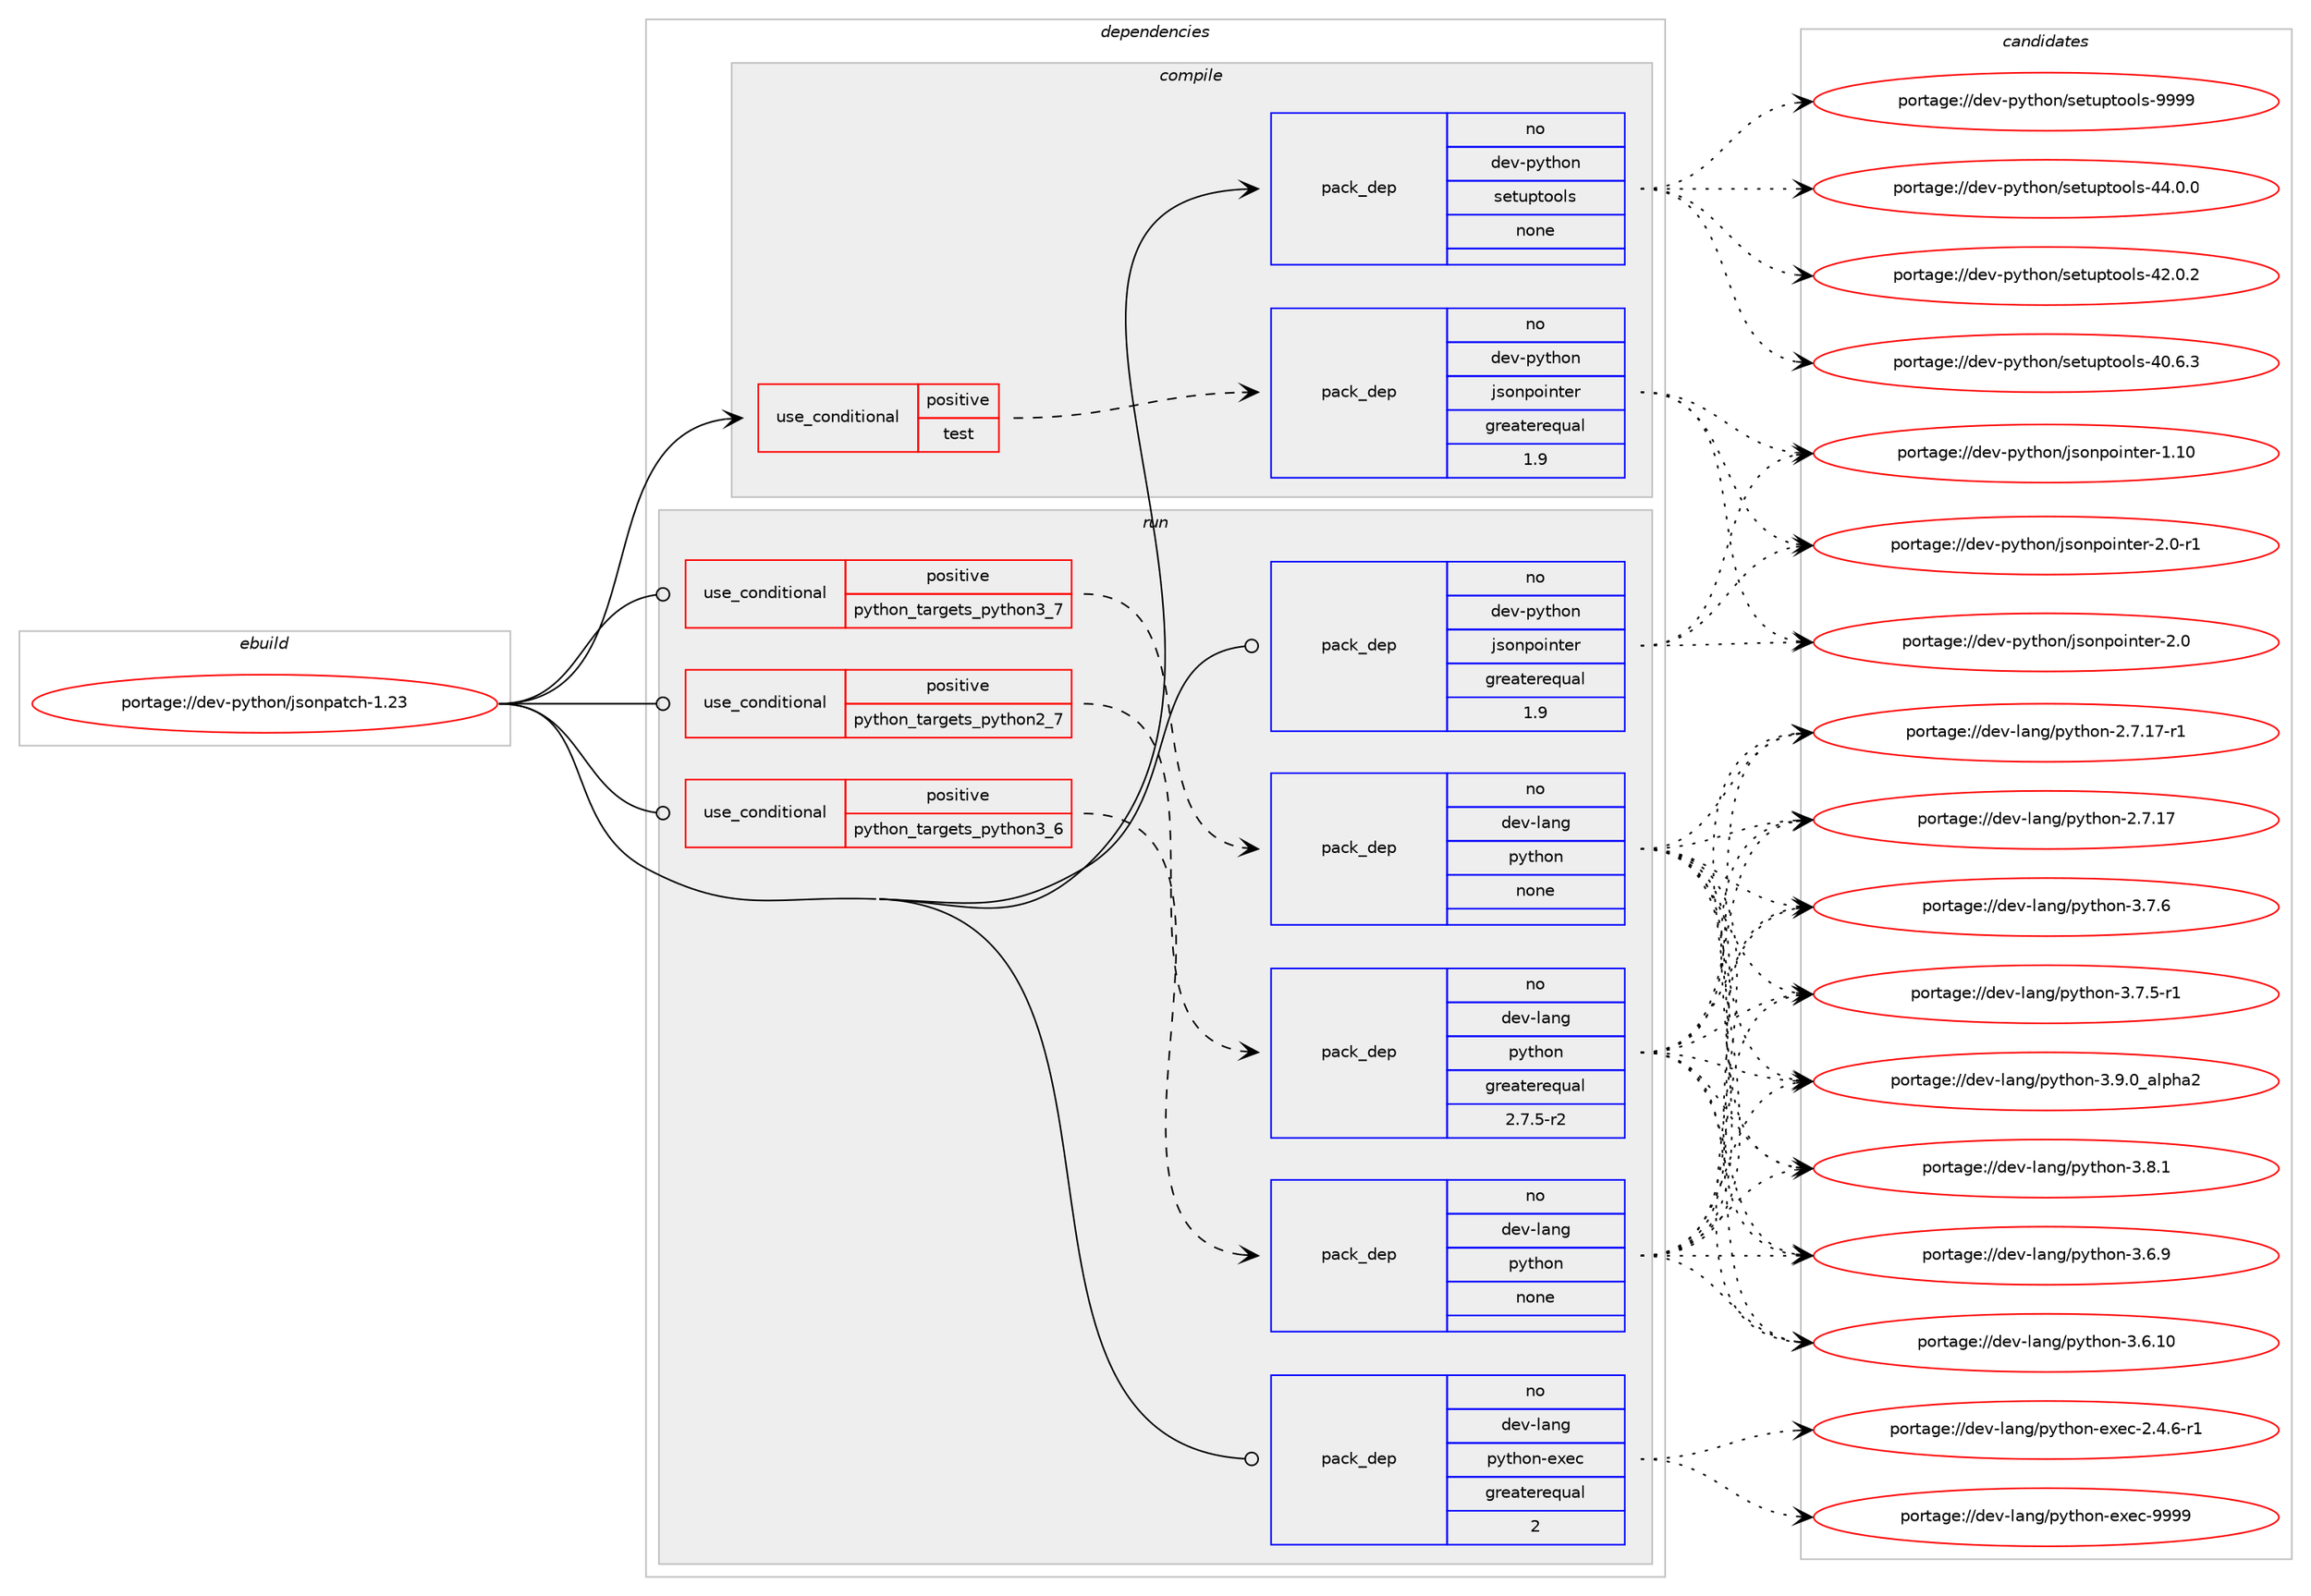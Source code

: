 digraph prolog {

# *************
# Graph options
# *************

newrank=true;
concentrate=true;
compound=true;
graph [rankdir=LR,fontname=Helvetica,fontsize=10,ranksep=1.5];#, ranksep=2.5, nodesep=0.2];
edge  [arrowhead=vee];
node  [fontname=Helvetica,fontsize=10];

# **********
# The ebuild
# **********

subgraph cluster_leftcol {
color=gray;
label=<<i>ebuild</i>>;
id [label="portage://dev-python/jsonpatch-1.23", color=red, width=4, href="../dev-python/jsonpatch-1.23.svg"];
}

# ****************
# The dependencies
# ****************

subgraph cluster_midcol {
color=gray;
label=<<i>dependencies</i>>;
subgraph cluster_compile {
fillcolor="#eeeeee";
style=filled;
label=<<i>compile</i>>;
subgraph cond113943 {
dependency453837 [label=<<TABLE BORDER="0" CELLBORDER="1" CELLSPACING="0" CELLPADDING="4"><TR><TD ROWSPAN="3" CELLPADDING="10">use_conditional</TD></TR><TR><TD>positive</TD></TR><TR><TD>test</TD></TR></TABLE>>, shape=none, color=red];
subgraph pack334912 {
dependency453838 [label=<<TABLE BORDER="0" CELLBORDER="1" CELLSPACING="0" CELLPADDING="4" WIDTH="220"><TR><TD ROWSPAN="6" CELLPADDING="30">pack_dep</TD></TR><TR><TD WIDTH="110">no</TD></TR><TR><TD>dev-python</TD></TR><TR><TD>jsonpointer</TD></TR><TR><TD>greaterequal</TD></TR><TR><TD>1.9</TD></TR></TABLE>>, shape=none, color=blue];
}
dependency453837:e -> dependency453838:w [weight=20,style="dashed",arrowhead="vee"];
}
id:e -> dependency453837:w [weight=20,style="solid",arrowhead="vee"];
subgraph pack334913 {
dependency453839 [label=<<TABLE BORDER="0" CELLBORDER="1" CELLSPACING="0" CELLPADDING="4" WIDTH="220"><TR><TD ROWSPAN="6" CELLPADDING="30">pack_dep</TD></TR><TR><TD WIDTH="110">no</TD></TR><TR><TD>dev-python</TD></TR><TR><TD>setuptools</TD></TR><TR><TD>none</TD></TR><TR><TD></TD></TR></TABLE>>, shape=none, color=blue];
}
id:e -> dependency453839:w [weight=20,style="solid",arrowhead="vee"];
}
subgraph cluster_compileandrun {
fillcolor="#eeeeee";
style=filled;
label=<<i>compile and run</i>>;
}
subgraph cluster_run {
fillcolor="#eeeeee";
style=filled;
label=<<i>run</i>>;
subgraph cond113944 {
dependency453840 [label=<<TABLE BORDER="0" CELLBORDER="1" CELLSPACING="0" CELLPADDING="4"><TR><TD ROWSPAN="3" CELLPADDING="10">use_conditional</TD></TR><TR><TD>positive</TD></TR><TR><TD>python_targets_python2_7</TD></TR></TABLE>>, shape=none, color=red];
subgraph pack334914 {
dependency453841 [label=<<TABLE BORDER="0" CELLBORDER="1" CELLSPACING="0" CELLPADDING="4" WIDTH="220"><TR><TD ROWSPAN="6" CELLPADDING="30">pack_dep</TD></TR><TR><TD WIDTH="110">no</TD></TR><TR><TD>dev-lang</TD></TR><TR><TD>python</TD></TR><TR><TD>greaterequal</TD></TR><TR><TD>2.7.5-r2</TD></TR></TABLE>>, shape=none, color=blue];
}
dependency453840:e -> dependency453841:w [weight=20,style="dashed",arrowhead="vee"];
}
id:e -> dependency453840:w [weight=20,style="solid",arrowhead="odot"];
subgraph cond113945 {
dependency453842 [label=<<TABLE BORDER="0" CELLBORDER="1" CELLSPACING="0" CELLPADDING="4"><TR><TD ROWSPAN="3" CELLPADDING="10">use_conditional</TD></TR><TR><TD>positive</TD></TR><TR><TD>python_targets_python3_6</TD></TR></TABLE>>, shape=none, color=red];
subgraph pack334915 {
dependency453843 [label=<<TABLE BORDER="0" CELLBORDER="1" CELLSPACING="0" CELLPADDING="4" WIDTH="220"><TR><TD ROWSPAN="6" CELLPADDING="30">pack_dep</TD></TR><TR><TD WIDTH="110">no</TD></TR><TR><TD>dev-lang</TD></TR><TR><TD>python</TD></TR><TR><TD>none</TD></TR><TR><TD></TD></TR></TABLE>>, shape=none, color=blue];
}
dependency453842:e -> dependency453843:w [weight=20,style="dashed",arrowhead="vee"];
}
id:e -> dependency453842:w [weight=20,style="solid",arrowhead="odot"];
subgraph cond113946 {
dependency453844 [label=<<TABLE BORDER="0" CELLBORDER="1" CELLSPACING="0" CELLPADDING="4"><TR><TD ROWSPAN="3" CELLPADDING="10">use_conditional</TD></TR><TR><TD>positive</TD></TR><TR><TD>python_targets_python3_7</TD></TR></TABLE>>, shape=none, color=red];
subgraph pack334916 {
dependency453845 [label=<<TABLE BORDER="0" CELLBORDER="1" CELLSPACING="0" CELLPADDING="4" WIDTH="220"><TR><TD ROWSPAN="6" CELLPADDING="30">pack_dep</TD></TR><TR><TD WIDTH="110">no</TD></TR><TR><TD>dev-lang</TD></TR><TR><TD>python</TD></TR><TR><TD>none</TD></TR><TR><TD></TD></TR></TABLE>>, shape=none, color=blue];
}
dependency453844:e -> dependency453845:w [weight=20,style="dashed",arrowhead="vee"];
}
id:e -> dependency453844:w [weight=20,style="solid",arrowhead="odot"];
subgraph pack334917 {
dependency453846 [label=<<TABLE BORDER="0" CELLBORDER="1" CELLSPACING="0" CELLPADDING="4" WIDTH="220"><TR><TD ROWSPAN="6" CELLPADDING="30">pack_dep</TD></TR><TR><TD WIDTH="110">no</TD></TR><TR><TD>dev-lang</TD></TR><TR><TD>python-exec</TD></TR><TR><TD>greaterequal</TD></TR><TR><TD>2</TD></TR></TABLE>>, shape=none, color=blue];
}
id:e -> dependency453846:w [weight=20,style="solid",arrowhead="odot"];
subgraph pack334918 {
dependency453847 [label=<<TABLE BORDER="0" CELLBORDER="1" CELLSPACING="0" CELLPADDING="4" WIDTH="220"><TR><TD ROWSPAN="6" CELLPADDING="30">pack_dep</TD></TR><TR><TD WIDTH="110">no</TD></TR><TR><TD>dev-python</TD></TR><TR><TD>jsonpointer</TD></TR><TR><TD>greaterequal</TD></TR><TR><TD>1.9</TD></TR></TABLE>>, shape=none, color=blue];
}
id:e -> dependency453847:w [weight=20,style="solid",arrowhead="odot"];
}
}

# **************
# The candidates
# **************

subgraph cluster_choices {
rank=same;
color=gray;
label=<<i>candidates</i>>;

subgraph choice334912 {
color=black;
nodesep=1;
choice1001011184511212111610411111047106115111110112111105110116101114455046484511449 [label="portage://dev-python/jsonpointer-2.0-r1", color=red, width=4,href="../dev-python/jsonpointer-2.0-r1.svg"];
choice100101118451121211161041111104710611511111011211110511011610111445504648 [label="portage://dev-python/jsonpointer-2.0", color=red, width=4,href="../dev-python/jsonpointer-2.0.svg"];
choice10010111845112121116104111110471061151111101121111051101161011144549464948 [label="portage://dev-python/jsonpointer-1.10", color=red, width=4,href="../dev-python/jsonpointer-1.10.svg"];
dependency453838:e -> choice1001011184511212111610411111047106115111110112111105110116101114455046484511449:w [style=dotted,weight="100"];
dependency453838:e -> choice100101118451121211161041111104710611511111011211110511011610111445504648:w [style=dotted,weight="100"];
dependency453838:e -> choice10010111845112121116104111110471061151111101121111051101161011144549464948:w [style=dotted,weight="100"];
}
subgraph choice334913 {
color=black;
nodesep=1;
choice10010111845112121116104111110471151011161171121161111111081154557575757 [label="portage://dev-python/setuptools-9999", color=red, width=4,href="../dev-python/setuptools-9999.svg"];
choice100101118451121211161041111104711510111611711211611111110811545525246484648 [label="portage://dev-python/setuptools-44.0.0", color=red, width=4,href="../dev-python/setuptools-44.0.0.svg"];
choice100101118451121211161041111104711510111611711211611111110811545525046484650 [label="portage://dev-python/setuptools-42.0.2", color=red, width=4,href="../dev-python/setuptools-42.0.2.svg"];
choice100101118451121211161041111104711510111611711211611111110811545524846544651 [label="portage://dev-python/setuptools-40.6.3", color=red, width=4,href="../dev-python/setuptools-40.6.3.svg"];
dependency453839:e -> choice10010111845112121116104111110471151011161171121161111111081154557575757:w [style=dotted,weight="100"];
dependency453839:e -> choice100101118451121211161041111104711510111611711211611111110811545525246484648:w [style=dotted,weight="100"];
dependency453839:e -> choice100101118451121211161041111104711510111611711211611111110811545525046484650:w [style=dotted,weight="100"];
dependency453839:e -> choice100101118451121211161041111104711510111611711211611111110811545524846544651:w [style=dotted,weight="100"];
}
subgraph choice334914 {
color=black;
nodesep=1;
choice10010111845108971101034711212111610411111045514657464895971081121049750 [label="portage://dev-lang/python-3.9.0_alpha2", color=red, width=4,href="../dev-lang/python-3.9.0_alpha2.svg"];
choice100101118451089711010347112121116104111110455146564649 [label="portage://dev-lang/python-3.8.1", color=red, width=4,href="../dev-lang/python-3.8.1.svg"];
choice100101118451089711010347112121116104111110455146554654 [label="portage://dev-lang/python-3.7.6", color=red, width=4,href="../dev-lang/python-3.7.6.svg"];
choice1001011184510897110103471121211161041111104551465546534511449 [label="portage://dev-lang/python-3.7.5-r1", color=red, width=4,href="../dev-lang/python-3.7.5-r1.svg"];
choice100101118451089711010347112121116104111110455146544657 [label="portage://dev-lang/python-3.6.9", color=red, width=4,href="../dev-lang/python-3.6.9.svg"];
choice10010111845108971101034711212111610411111045514654464948 [label="portage://dev-lang/python-3.6.10", color=red, width=4,href="../dev-lang/python-3.6.10.svg"];
choice100101118451089711010347112121116104111110455046554649554511449 [label="portage://dev-lang/python-2.7.17-r1", color=red, width=4,href="../dev-lang/python-2.7.17-r1.svg"];
choice10010111845108971101034711212111610411111045504655464955 [label="portage://dev-lang/python-2.7.17", color=red, width=4,href="../dev-lang/python-2.7.17.svg"];
dependency453841:e -> choice10010111845108971101034711212111610411111045514657464895971081121049750:w [style=dotted,weight="100"];
dependency453841:e -> choice100101118451089711010347112121116104111110455146564649:w [style=dotted,weight="100"];
dependency453841:e -> choice100101118451089711010347112121116104111110455146554654:w [style=dotted,weight="100"];
dependency453841:e -> choice1001011184510897110103471121211161041111104551465546534511449:w [style=dotted,weight="100"];
dependency453841:e -> choice100101118451089711010347112121116104111110455146544657:w [style=dotted,weight="100"];
dependency453841:e -> choice10010111845108971101034711212111610411111045514654464948:w [style=dotted,weight="100"];
dependency453841:e -> choice100101118451089711010347112121116104111110455046554649554511449:w [style=dotted,weight="100"];
dependency453841:e -> choice10010111845108971101034711212111610411111045504655464955:w [style=dotted,weight="100"];
}
subgraph choice334915 {
color=black;
nodesep=1;
choice10010111845108971101034711212111610411111045514657464895971081121049750 [label="portage://dev-lang/python-3.9.0_alpha2", color=red, width=4,href="../dev-lang/python-3.9.0_alpha2.svg"];
choice100101118451089711010347112121116104111110455146564649 [label="portage://dev-lang/python-3.8.1", color=red, width=4,href="../dev-lang/python-3.8.1.svg"];
choice100101118451089711010347112121116104111110455146554654 [label="portage://dev-lang/python-3.7.6", color=red, width=4,href="../dev-lang/python-3.7.6.svg"];
choice1001011184510897110103471121211161041111104551465546534511449 [label="portage://dev-lang/python-3.7.5-r1", color=red, width=4,href="../dev-lang/python-3.7.5-r1.svg"];
choice100101118451089711010347112121116104111110455146544657 [label="portage://dev-lang/python-3.6.9", color=red, width=4,href="../dev-lang/python-3.6.9.svg"];
choice10010111845108971101034711212111610411111045514654464948 [label="portage://dev-lang/python-3.6.10", color=red, width=4,href="../dev-lang/python-3.6.10.svg"];
choice100101118451089711010347112121116104111110455046554649554511449 [label="portage://dev-lang/python-2.7.17-r1", color=red, width=4,href="../dev-lang/python-2.7.17-r1.svg"];
choice10010111845108971101034711212111610411111045504655464955 [label="portage://dev-lang/python-2.7.17", color=red, width=4,href="../dev-lang/python-2.7.17.svg"];
dependency453843:e -> choice10010111845108971101034711212111610411111045514657464895971081121049750:w [style=dotted,weight="100"];
dependency453843:e -> choice100101118451089711010347112121116104111110455146564649:w [style=dotted,weight="100"];
dependency453843:e -> choice100101118451089711010347112121116104111110455146554654:w [style=dotted,weight="100"];
dependency453843:e -> choice1001011184510897110103471121211161041111104551465546534511449:w [style=dotted,weight="100"];
dependency453843:e -> choice100101118451089711010347112121116104111110455146544657:w [style=dotted,weight="100"];
dependency453843:e -> choice10010111845108971101034711212111610411111045514654464948:w [style=dotted,weight="100"];
dependency453843:e -> choice100101118451089711010347112121116104111110455046554649554511449:w [style=dotted,weight="100"];
dependency453843:e -> choice10010111845108971101034711212111610411111045504655464955:w [style=dotted,weight="100"];
}
subgraph choice334916 {
color=black;
nodesep=1;
choice10010111845108971101034711212111610411111045514657464895971081121049750 [label="portage://dev-lang/python-3.9.0_alpha2", color=red, width=4,href="../dev-lang/python-3.9.0_alpha2.svg"];
choice100101118451089711010347112121116104111110455146564649 [label="portage://dev-lang/python-3.8.1", color=red, width=4,href="../dev-lang/python-3.8.1.svg"];
choice100101118451089711010347112121116104111110455146554654 [label="portage://dev-lang/python-3.7.6", color=red, width=4,href="../dev-lang/python-3.7.6.svg"];
choice1001011184510897110103471121211161041111104551465546534511449 [label="portage://dev-lang/python-3.7.5-r1", color=red, width=4,href="../dev-lang/python-3.7.5-r1.svg"];
choice100101118451089711010347112121116104111110455146544657 [label="portage://dev-lang/python-3.6.9", color=red, width=4,href="../dev-lang/python-3.6.9.svg"];
choice10010111845108971101034711212111610411111045514654464948 [label="portage://dev-lang/python-3.6.10", color=red, width=4,href="../dev-lang/python-3.6.10.svg"];
choice100101118451089711010347112121116104111110455046554649554511449 [label="portage://dev-lang/python-2.7.17-r1", color=red, width=4,href="../dev-lang/python-2.7.17-r1.svg"];
choice10010111845108971101034711212111610411111045504655464955 [label="portage://dev-lang/python-2.7.17", color=red, width=4,href="../dev-lang/python-2.7.17.svg"];
dependency453845:e -> choice10010111845108971101034711212111610411111045514657464895971081121049750:w [style=dotted,weight="100"];
dependency453845:e -> choice100101118451089711010347112121116104111110455146564649:w [style=dotted,weight="100"];
dependency453845:e -> choice100101118451089711010347112121116104111110455146554654:w [style=dotted,weight="100"];
dependency453845:e -> choice1001011184510897110103471121211161041111104551465546534511449:w [style=dotted,weight="100"];
dependency453845:e -> choice100101118451089711010347112121116104111110455146544657:w [style=dotted,weight="100"];
dependency453845:e -> choice10010111845108971101034711212111610411111045514654464948:w [style=dotted,weight="100"];
dependency453845:e -> choice100101118451089711010347112121116104111110455046554649554511449:w [style=dotted,weight="100"];
dependency453845:e -> choice10010111845108971101034711212111610411111045504655464955:w [style=dotted,weight="100"];
}
subgraph choice334917 {
color=black;
nodesep=1;
choice10010111845108971101034711212111610411111045101120101994557575757 [label="portage://dev-lang/python-exec-9999", color=red, width=4,href="../dev-lang/python-exec-9999.svg"];
choice10010111845108971101034711212111610411111045101120101994550465246544511449 [label="portage://dev-lang/python-exec-2.4.6-r1", color=red, width=4,href="../dev-lang/python-exec-2.4.6-r1.svg"];
dependency453846:e -> choice10010111845108971101034711212111610411111045101120101994557575757:w [style=dotted,weight="100"];
dependency453846:e -> choice10010111845108971101034711212111610411111045101120101994550465246544511449:w [style=dotted,weight="100"];
}
subgraph choice334918 {
color=black;
nodesep=1;
choice1001011184511212111610411111047106115111110112111105110116101114455046484511449 [label="portage://dev-python/jsonpointer-2.0-r1", color=red, width=4,href="../dev-python/jsonpointer-2.0-r1.svg"];
choice100101118451121211161041111104710611511111011211110511011610111445504648 [label="portage://dev-python/jsonpointer-2.0", color=red, width=4,href="../dev-python/jsonpointer-2.0.svg"];
choice10010111845112121116104111110471061151111101121111051101161011144549464948 [label="portage://dev-python/jsonpointer-1.10", color=red, width=4,href="../dev-python/jsonpointer-1.10.svg"];
dependency453847:e -> choice1001011184511212111610411111047106115111110112111105110116101114455046484511449:w [style=dotted,weight="100"];
dependency453847:e -> choice100101118451121211161041111104710611511111011211110511011610111445504648:w [style=dotted,weight="100"];
dependency453847:e -> choice10010111845112121116104111110471061151111101121111051101161011144549464948:w [style=dotted,weight="100"];
}
}

}
